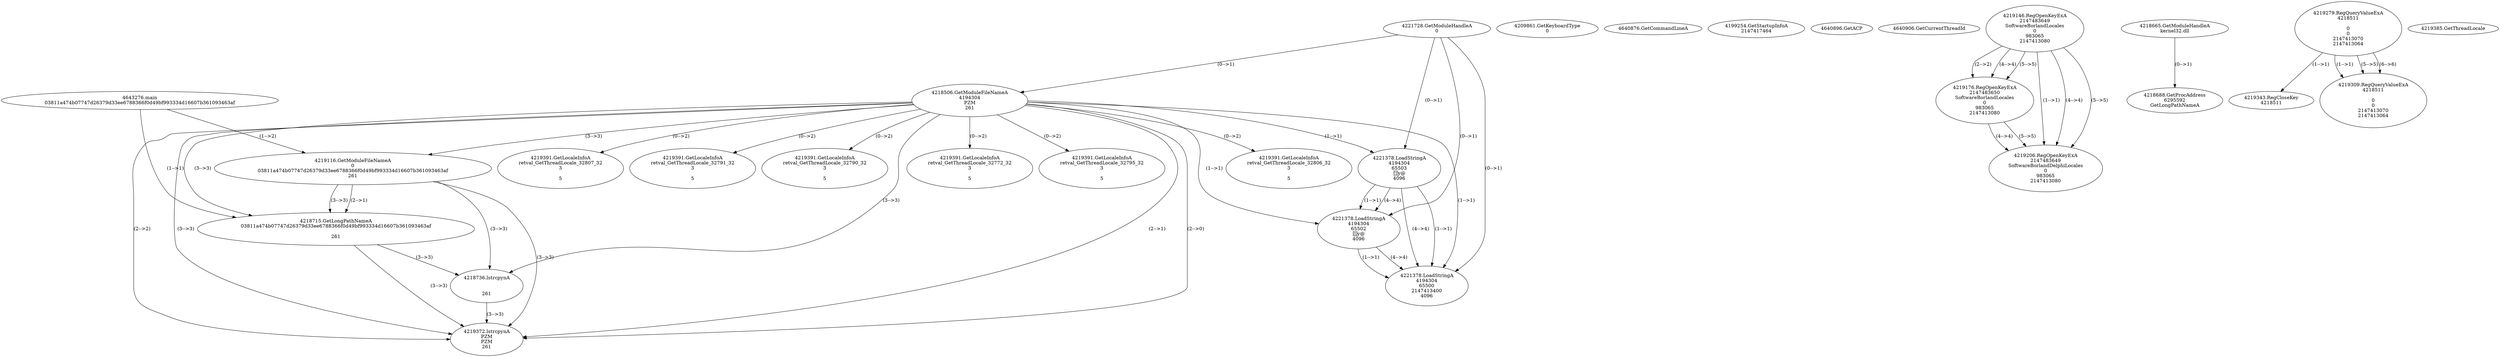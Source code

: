 // Global SCDG with merge call
digraph {
	0 [label="4643276.main
03811a474b07747d26379d33ee6788366f0d49bf993334d16607b361093463af"]
	1 [label="4221728.GetModuleHandleA
0"]
	2 [label="4209861.GetKeyboardType
0"]
	3 [label="4640876.GetCommandLineA
"]
	4 [label="4199254.GetStartupInfoA
2147417464"]
	5 [label="4640896.GetACP
"]
	6 [label="4640906.GetCurrentThreadId
"]
	7 [label="4218506.GetModuleFileNameA
4194304
PZM
261"]
	1 -> 7 [label="(0-->1)"]
	8 [label="4219116.GetModuleFileNameA
0
03811a474b07747d26379d33ee6788366f0d49bf993334d16607b361093463af
261"]
	0 -> 8 [label="(1-->2)"]
	7 -> 8 [label="(3-->3)"]
	9 [label="4219146.RegOpenKeyExA
2147483649
Software\Borland\Locales
0
983065
2147413080"]
	10 [label="4219176.RegOpenKeyExA
2147483650
Software\Borland\Locales
0
983065
2147413080"]
	9 -> 10 [label="(2-->2)"]
	9 -> 10 [label="(4-->4)"]
	9 -> 10 [label="(5-->5)"]
	11 [label="4219206.RegOpenKeyExA
2147483649
Software\Borland\Delphi\Locales
0
983065
2147413080"]
	9 -> 11 [label="(1-->1)"]
	9 -> 11 [label="(4-->4)"]
	10 -> 11 [label="(4-->4)"]
	9 -> 11 [label="(5-->5)"]
	10 -> 11 [label="(5-->5)"]
	12 [label="4218665.GetModuleHandleA
kernel32.dll"]
	13 [label="4218688.GetProcAddress
6295592
GetLongPathNameA"]
	12 -> 13 [label="(0-->1)"]
	14 [label="4218715.GetLongPathNameA
03811a474b07747d26379d33ee6788366f0d49bf993334d16607b361093463af

261"]
	0 -> 14 [label="(1-->1)"]
	8 -> 14 [label="(2-->1)"]
	7 -> 14 [label="(3-->3)"]
	8 -> 14 [label="(3-->3)"]
	15 [label="4218736.lstrcpynA


261"]
	7 -> 15 [label="(3-->3)"]
	8 -> 15 [label="(3-->3)"]
	14 -> 15 [label="(3-->3)"]
	16 [label="4219279.RegQueryValueExA
4218511

0
0
2147413070
2147413064"]
	17 [label="4219343.RegCloseKey
4218511"]
	16 -> 17 [label="(1-->1)"]
	18 [label="4219372.lstrcpynA
PZM
PZM
261"]
	7 -> 18 [label="(2-->1)"]
	7 -> 18 [label="(2-->2)"]
	7 -> 18 [label="(3-->3)"]
	8 -> 18 [label="(3-->3)"]
	14 -> 18 [label="(3-->3)"]
	15 -> 18 [label="(3-->3)"]
	7 -> 18 [label="(2-->0)"]
	19 [label="4219385.GetThreadLocale
"]
	20 [label="4219391.GetLocaleInfoA
retval_GetThreadLocale_32806_32
3

5"]
	7 -> 20 [label="(0-->2)"]
	21 [label="4221378.LoadStringA
4194304
65503
y@
4096"]
	1 -> 21 [label="(0-->1)"]
	7 -> 21 [label="(1-->1)"]
	22 [label="4219309.RegQueryValueExA
4218511

0
0
2147413070
2147413064"]
	16 -> 22 [label="(1-->1)"]
	16 -> 22 [label="(5-->5)"]
	16 -> 22 [label="(6-->6)"]
	23 [label="4219391.GetLocaleInfoA
retval_GetThreadLocale_32807_32
3

5"]
	7 -> 23 [label="(0-->2)"]
	24 [label="4219391.GetLocaleInfoA
retval_GetThreadLocale_32791_32
3

5"]
	7 -> 24 [label="(0-->2)"]
	25 [label="4219391.GetLocaleInfoA
retval_GetThreadLocale_32790_32
3

5"]
	7 -> 25 [label="(0-->2)"]
	26 [label="4221378.LoadStringA
4194304
65502
y@
4096"]
	1 -> 26 [label="(0-->1)"]
	7 -> 26 [label="(1-->1)"]
	21 -> 26 [label="(1-->1)"]
	21 -> 26 [label="(4-->4)"]
	27 [label="4221378.LoadStringA
4194304
65500
2147413400
4096"]
	1 -> 27 [label="(0-->1)"]
	7 -> 27 [label="(1-->1)"]
	21 -> 27 [label="(1-->1)"]
	26 -> 27 [label="(1-->1)"]
	21 -> 27 [label="(4-->4)"]
	26 -> 27 [label="(4-->4)"]
	28 [label="4219391.GetLocaleInfoA
retval_GetThreadLocale_32772_32
3

5"]
	7 -> 28 [label="(0-->2)"]
	29 [label="4219391.GetLocaleInfoA
retval_GetThreadLocale_32795_32
3

5"]
	7 -> 29 [label="(0-->2)"]
}
